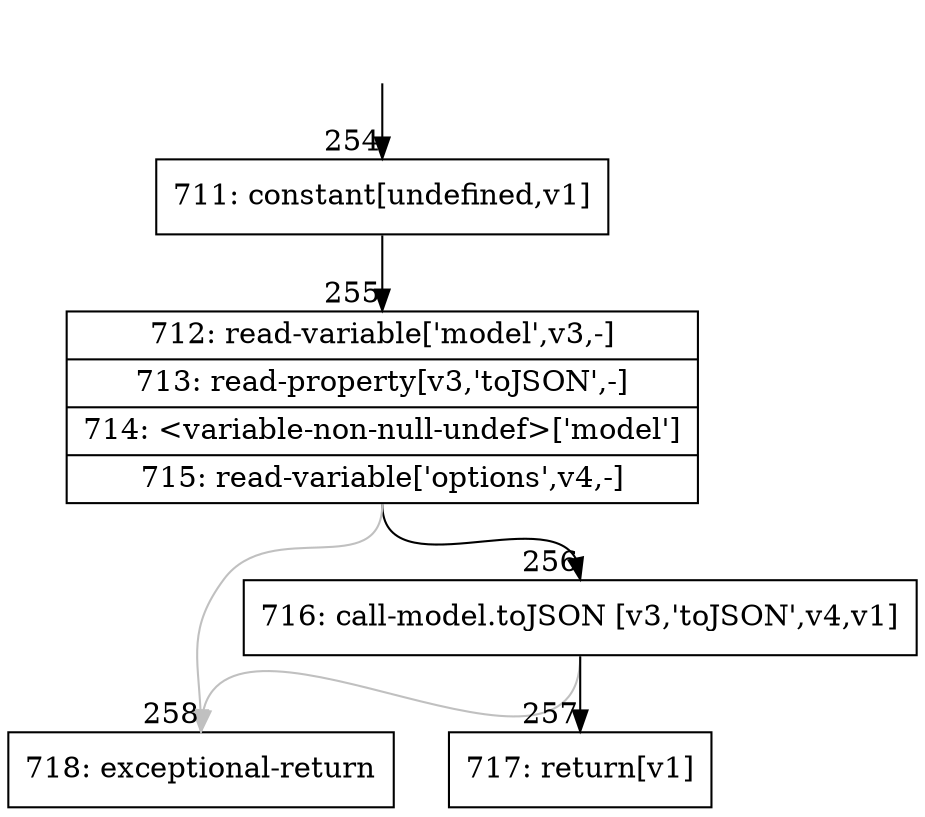 digraph {
rankdir="TD"
BB_entry5[shape=none,label=""];
BB_entry5 -> BB254 [tailport=s, headport=n, headlabel="    254"]
BB254 [shape=record label="{711: constant[undefined,v1]}" ] 
BB254 -> BB255 [tailport=s, headport=n, headlabel="      255"]
BB255 [shape=record label="{712: read-variable['model',v3,-]|713: read-property[v3,'toJSON',-]|714: \<variable-non-null-undef\>['model']|715: read-variable['options',v4,-]}" ] 
BB255 -> BB256 [tailport=s, headport=n, headlabel="      256"]
BB255 -> BB258 [tailport=s, headport=n, color=gray, headlabel="      258"]
BB256 [shape=record label="{716: call-model.toJSON [v3,'toJSON',v4,v1]}" ] 
BB256 -> BB257 [tailport=s, headport=n, headlabel="      257"]
BB256 -> BB258 [tailport=s, headport=n, color=gray]
BB257 [shape=record label="{717: return[v1]}" ] 
BB258 [shape=record label="{718: exceptional-return}" ] 
//#$~ 228
}
